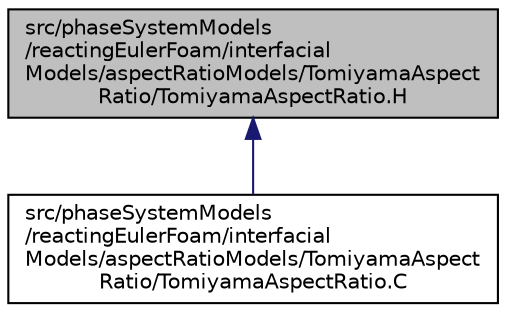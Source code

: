 digraph "src/phaseSystemModels/reactingEulerFoam/interfacialModels/aspectRatioModels/TomiyamaAspectRatio/TomiyamaAspectRatio.H"
{
  bgcolor="transparent";
  edge [fontname="Helvetica",fontsize="10",labelfontname="Helvetica",labelfontsize="10"];
  node [fontname="Helvetica",fontsize="10",shape=record];
  Node1 [label="src/phaseSystemModels\l/reactingEulerFoam/interfacial\lModels/aspectRatioModels/TomiyamaAspect\lRatio/TomiyamaAspectRatio.H",height=0.2,width=0.4,color="black", fillcolor="grey75", style="filled" fontcolor="black"];
  Node1 -> Node2 [dir="back",color="midnightblue",fontsize="10",style="solid",fontname="Helvetica"];
  Node2 [label="src/phaseSystemModels\l/reactingEulerFoam/interfacial\lModels/aspectRatioModels/TomiyamaAspect\lRatio/TomiyamaAspectRatio.C",height=0.2,width=0.4,color="black",URL="$src_2phaseSystemModels_2reactingEulerFoam_2interfacialModels_2aspectRatioModels_2TomiyamaAspectRatio_2TomiyamaAspectRatio_8C.html"];
}
